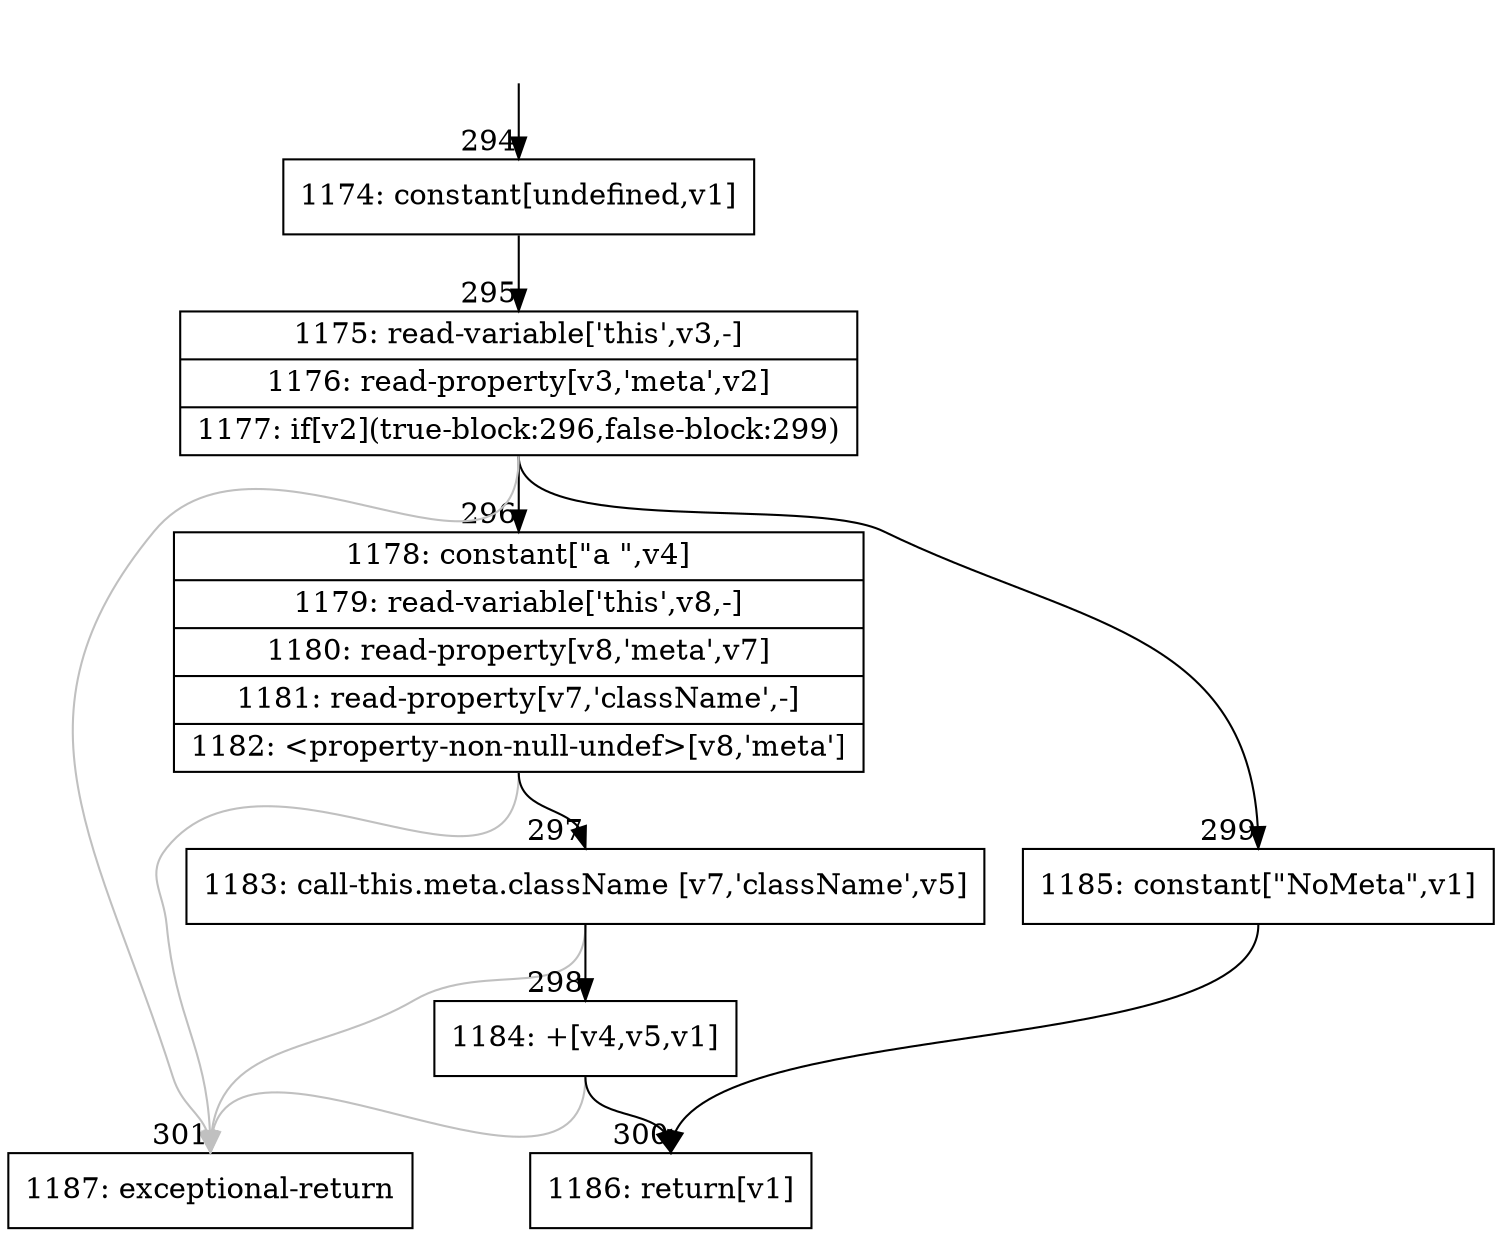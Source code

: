 digraph {
rankdir="TD"
BB_entry32[shape=none,label=""];
BB_entry32 -> BB294 [tailport=s, headport=n, headlabel="    294"]
BB294 [shape=record label="{1174: constant[undefined,v1]}" ] 
BB294 -> BB295 [tailport=s, headport=n, headlabel="      295"]
BB295 [shape=record label="{1175: read-variable['this',v3,-]|1176: read-property[v3,'meta',v2]|1177: if[v2](true-block:296,false-block:299)}" ] 
BB295 -> BB296 [tailport=s, headport=n, headlabel="      296"]
BB295 -> BB299 [tailport=s, headport=n, headlabel="      299"]
BB295 -> BB301 [tailport=s, headport=n, color=gray, headlabel="      301"]
BB296 [shape=record label="{1178: constant[\"a \",v4]|1179: read-variable['this',v8,-]|1180: read-property[v8,'meta',v7]|1181: read-property[v7,'className',-]|1182: \<property-non-null-undef\>[v8,'meta']}" ] 
BB296 -> BB297 [tailport=s, headport=n, headlabel="      297"]
BB296 -> BB301 [tailport=s, headport=n, color=gray]
BB297 [shape=record label="{1183: call-this.meta.className [v7,'className',v5]}" ] 
BB297 -> BB298 [tailport=s, headport=n, headlabel="      298"]
BB297 -> BB301 [tailport=s, headport=n, color=gray]
BB298 [shape=record label="{1184: +[v4,v5,v1]}" ] 
BB298 -> BB300 [tailport=s, headport=n, headlabel="      300"]
BB298 -> BB301 [tailport=s, headport=n, color=gray]
BB299 [shape=record label="{1185: constant[\"NoMeta\",v1]}" ] 
BB299 -> BB300 [tailport=s, headport=n]
BB300 [shape=record label="{1186: return[v1]}" ] 
BB301 [shape=record label="{1187: exceptional-return}" ] 
//#$~ 266
}
